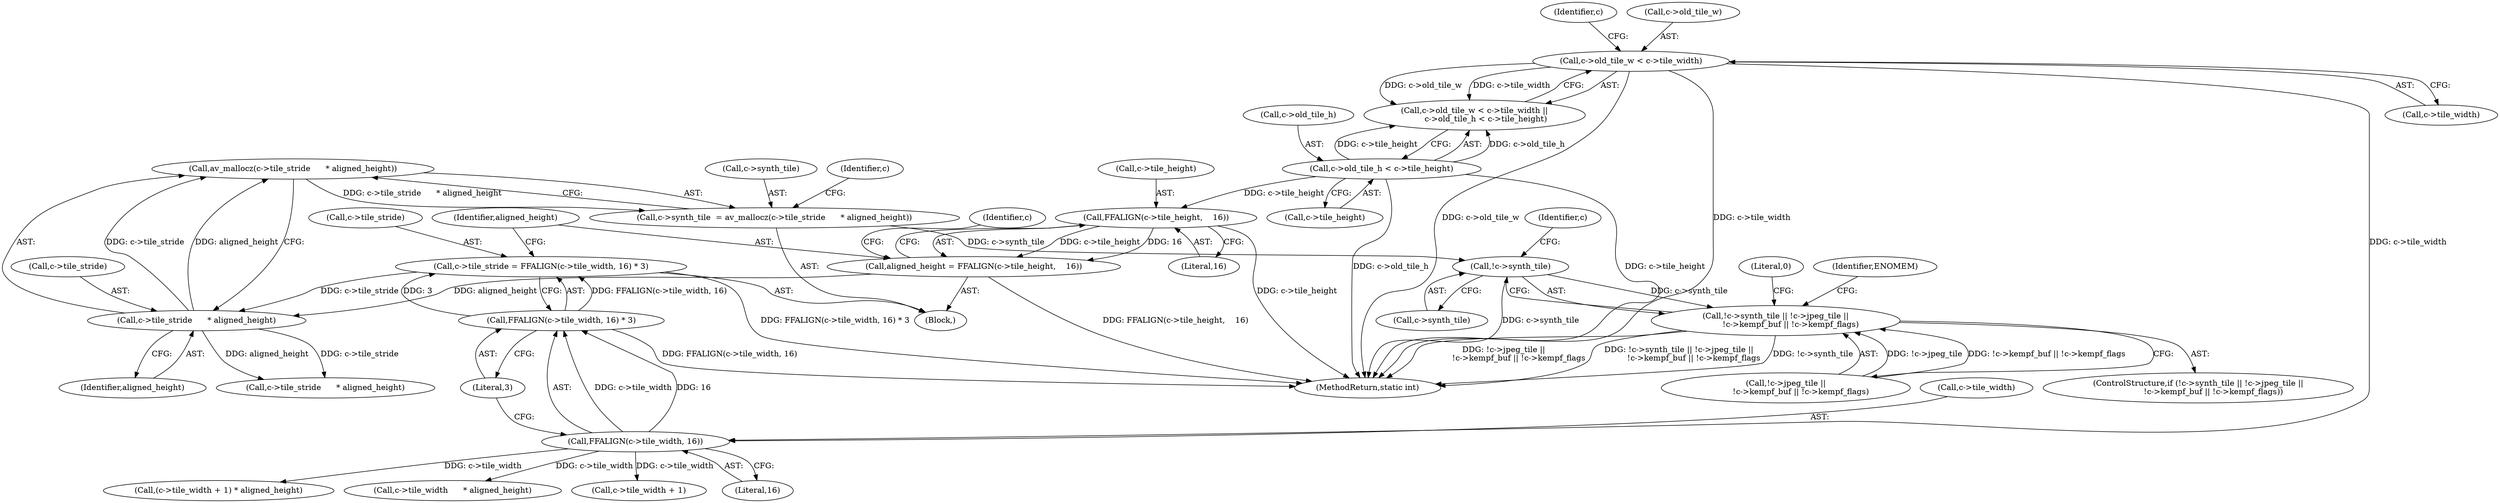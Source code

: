 digraph "0_FFmpeg_821a5938d100458f4d09d634041b05c860554ce0@API" {
"1000231" [label="(Call,av_mallocz(c->tile_stride      * aligned_height))"];
"1000232" [label="(Call,c->tile_stride      * aligned_height)"];
"1000193" [label="(Call,c->tile_stride = FFALIGN(c->tile_width, 16) * 3)"];
"1000197" [label="(Call,FFALIGN(c->tile_width, 16) * 3)"];
"1000198" [label="(Call,FFALIGN(c->tile_width, 16))"];
"1000178" [label="(Call,c->old_tile_w < c->tile_width)"];
"1000204" [label="(Call,aligned_height = FFALIGN(c->tile_height,    16))"];
"1000206" [label="(Call,FFALIGN(c->tile_height,    16))"];
"1000185" [label="(Call,c->old_tile_h < c->tile_height)"];
"1000227" [label="(Call,c->synth_tile  = av_mallocz(c->tile_stride      * aligned_height))"];
"1000273" [label="(Call,!c->synth_tile)"];
"1000272" [label="(Call,!c->synth_tile || !c->jpeg_tile ||\n            !c->kempf_buf || !c->kempf_flags)"];
"1000296" [label="(MethodReturn,static int)"];
"1000228" [label="(Call,c->synth_tile)"];
"1000272" [label="(Call,!c->synth_tile || !c->jpeg_tile ||\n            !c->kempf_buf || !c->kempf_flags)"];
"1000242" [label="(Call,c->tile_stride      * aligned_height)"];
"1000273" [label="(Call,!c->synth_tile)"];
"1000227" [label="(Call,c->synth_tile  = av_mallocz(c->tile_stride      * aligned_height))"];
"1000186" [label="(Call,c->old_tile_h)"];
"1000203" [label="(Literal,3)"];
"1000253" [label="(Call,(c->tile_width + 1) * aligned_height)"];
"1000266" [label="(Call,c->tile_width      * aligned_height)"];
"1000177" [label="(Call,c->old_tile_w < c->tile_width ||\n         c->old_tile_h < c->tile_height)"];
"1000206" [label="(Call,FFALIGN(c->tile_height,    16))"];
"1000192" [label="(Block,)"];
"1000233" [label="(Call,c->tile_stride)"];
"1000254" [label="(Call,c->tile_width + 1)"];
"1000239" [label="(Identifier,c)"];
"1000232" [label="(Call,c->tile_stride      * aligned_height)"];
"1000185" [label="(Call,c->old_tile_h < c->tile_height)"];
"1000280" [label="(Identifier,c)"];
"1000198" [label="(Call,FFALIGN(c->tile_width, 16))"];
"1000274" [label="(Call,c->synth_tile)"];
"1000202" [label="(Literal,16)"];
"1000197" [label="(Call,FFALIGN(c->tile_width, 16) * 3)"];
"1000193" [label="(Call,c->tile_stride = FFALIGN(c->tile_width, 16) * 3)"];
"1000187" [label="(Identifier,c)"];
"1000189" [label="(Call,c->tile_height)"];
"1000271" [label="(ControlStructure,if (!c->synth_tile || !c->jpeg_tile ||\n            !c->kempf_buf || !c->kempf_flags))"];
"1000207" [label="(Call,c->tile_height)"];
"1000199" [label="(Call,c->tile_width)"];
"1000178" [label="(Call,c->old_tile_w < c->tile_width)"];
"1000231" [label="(Call,av_mallocz(c->tile_stride      * aligned_height))"];
"1000204" [label="(Call,aligned_height = FFALIGN(c->tile_height,    16))"];
"1000236" [label="(Identifier,aligned_height)"];
"1000295" [label="(Literal,0)"];
"1000277" [label="(Call,!c->jpeg_tile ||\n            !c->kempf_buf || !c->kempf_flags)"];
"1000182" [label="(Call,c->tile_width)"];
"1000194" [label="(Call,c->tile_stride)"];
"1000179" [label="(Call,c->old_tile_w)"];
"1000205" [label="(Identifier,aligned_height)"];
"1000213" [label="(Identifier,c)"];
"1000210" [label="(Literal,16)"];
"1000293" [label="(Identifier,ENOMEM)"];
"1000231" -> "1000227"  [label="AST: "];
"1000231" -> "1000232"  [label="CFG: "];
"1000232" -> "1000231"  [label="AST: "];
"1000227" -> "1000231"  [label="CFG: "];
"1000231" -> "1000227"  [label="DDG: c->tile_stride      * aligned_height"];
"1000232" -> "1000231"  [label="DDG: c->tile_stride"];
"1000232" -> "1000231"  [label="DDG: aligned_height"];
"1000232" -> "1000236"  [label="CFG: "];
"1000233" -> "1000232"  [label="AST: "];
"1000236" -> "1000232"  [label="AST: "];
"1000193" -> "1000232"  [label="DDG: c->tile_stride"];
"1000204" -> "1000232"  [label="DDG: aligned_height"];
"1000232" -> "1000242"  [label="DDG: c->tile_stride"];
"1000232" -> "1000242"  [label="DDG: aligned_height"];
"1000193" -> "1000192"  [label="AST: "];
"1000193" -> "1000197"  [label="CFG: "];
"1000194" -> "1000193"  [label="AST: "];
"1000197" -> "1000193"  [label="AST: "];
"1000205" -> "1000193"  [label="CFG: "];
"1000193" -> "1000296"  [label="DDG: FFALIGN(c->tile_width, 16) * 3"];
"1000197" -> "1000193"  [label="DDG: FFALIGN(c->tile_width, 16)"];
"1000197" -> "1000193"  [label="DDG: 3"];
"1000197" -> "1000203"  [label="CFG: "];
"1000198" -> "1000197"  [label="AST: "];
"1000203" -> "1000197"  [label="AST: "];
"1000197" -> "1000296"  [label="DDG: FFALIGN(c->tile_width, 16)"];
"1000198" -> "1000197"  [label="DDG: c->tile_width"];
"1000198" -> "1000197"  [label="DDG: 16"];
"1000198" -> "1000202"  [label="CFG: "];
"1000199" -> "1000198"  [label="AST: "];
"1000202" -> "1000198"  [label="AST: "];
"1000203" -> "1000198"  [label="CFG: "];
"1000178" -> "1000198"  [label="DDG: c->tile_width"];
"1000198" -> "1000253"  [label="DDG: c->tile_width"];
"1000198" -> "1000254"  [label="DDG: c->tile_width"];
"1000198" -> "1000266"  [label="DDG: c->tile_width"];
"1000178" -> "1000177"  [label="AST: "];
"1000178" -> "1000182"  [label="CFG: "];
"1000179" -> "1000178"  [label="AST: "];
"1000182" -> "1000178"  [label="AST: "];
"1000187" -> "1000178"  [label="CFG: "];
"1000177" -> "1000178"  [label="CFG: "];
"1000178" -> "1000296"  [label="DDG: c->old_tile_w"];
"1000178" -> "1000296"  [label="DDG: c->tile_width"];
"1000178" -> "1000177"  [label="DDG: c->old_tile_w"];
"1000178" -> "1000177"  [label="DDG: c->tile_width"];
"1000204" -> "1000192"  [label="AST: "];
"1000204" -> "1000206"  [label="CFG: "];
"1000205" -> "1000204"  [label="AST: "];
"1000206" -> "1000204"  [label="AST: "];
"1000213" -> "1000204"  [label="CFG: "];
"1000204" -> "1000296"  [label="DDG: FFALIGN(c->tile_height,    16)"];
"1000206" -> "1000204"  [label="DDG: c->tile_height"];
"1000206" -> "1000204"  [label="DDG: 16"];
"1000206" -> "1000210"  [label="CFG: "];
"1000207" -> "1000206"  [label="AST: "];
"1000210" -> "1000206"  [label="AST: "];
"1000206" -> "1000296"  [label="DDG: c->tile_height"];
"1000185" -> "1000206"  [label="DDG: c->tile_height"];
"1000185" -> "1000177"  [label="AST: "];
"1000185" -> "1000189"  [label="CFG: "];
"1000186" -> "1000185"  [label="AST: "];
"1000189" -> "1000185"  [label="AST: "];
"1000177" -> "1000185"  [label="CFG: "];
"1000185" -> "1000296"  [label="DDG: c->old_tile_h"];
"1000185" -> "1000296"  [label="DDG: c->tile_height"];
"1000185" -> "1000177"  [label="DDG: c->old_tile_h"];
"1000185" -> "1000177"  [label="DDG: c->tile_height"];
"1000227" -> "1000192"  [label="AST: "];
"1000228" -> "1000227"  [label="AST: "];
"1000239" -> "1000227"  [label="CFG: "];
"1000227" -> "1000273"  [label="DDG: c->synth_tile"];
"1000273" -> "1000272"  [label="AST: "];
"1000273" -> "1000274"  [label="CFG: "];
"1000274" -> "1000273"  [label="AST: "];
"1000280" -> "1000273"  [label="CFG: "];
"1000272" -> "1000273"  [label="CFG: "];
"1000273" -> "1000296"  [label="DDG: c->synth_tile"];
"1000273" -> "1000272"  [label="DDG: c->synth_tile"];
"1000272" -> "1000271"  [label="AST: "];
"1000272" -> "1000277"  [label="CFG: "];
"1000277" -> "1000272"  [label="AST: "];
"1000293" -> "1000272"  [label="CFG: "];
"1000295" -> "1000272"  [label="CFG: "];
"1000272" -> "1000296"  [label="DDG: !c->synth_tile"];
"1000272" -> "1000296"  [label="DDG: !c->jpeg_tile ||\n            !c->kempf_buf || !c->kempf_flags"];
"1000272" -> "1000296"  [label="DDG: !c->synth_tile || !c->jpeg_tile ||\n            !c->kempf_buf || !c->kempf_flags"];
"1000277" -> "1000272"  [label="DDG: !c->jpeg_tile"];
"1000277" -> "1000272"  [label="DDG: !c->kempf_buf || !c->kempf_flags"];
}

